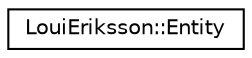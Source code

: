 digraph "Graphical Class Hierarchy"
{
 // LATEX_PDF_SIZE
  edge [fontname="Helvetica",fontsize="10",labelfontname="Helvetica",labelfontsize="10"];
  node [fontname="Helvetica",fontsize="10",shape=record];
  rankdir="LR";
  Node0 [label="LouiEriksson::Entity",height=0.2,width=0.4,color="black", fillcolor="white", style="filled",URL="$class_loui_eriksson_1_1_entity.html",tooltip=" "];
}
